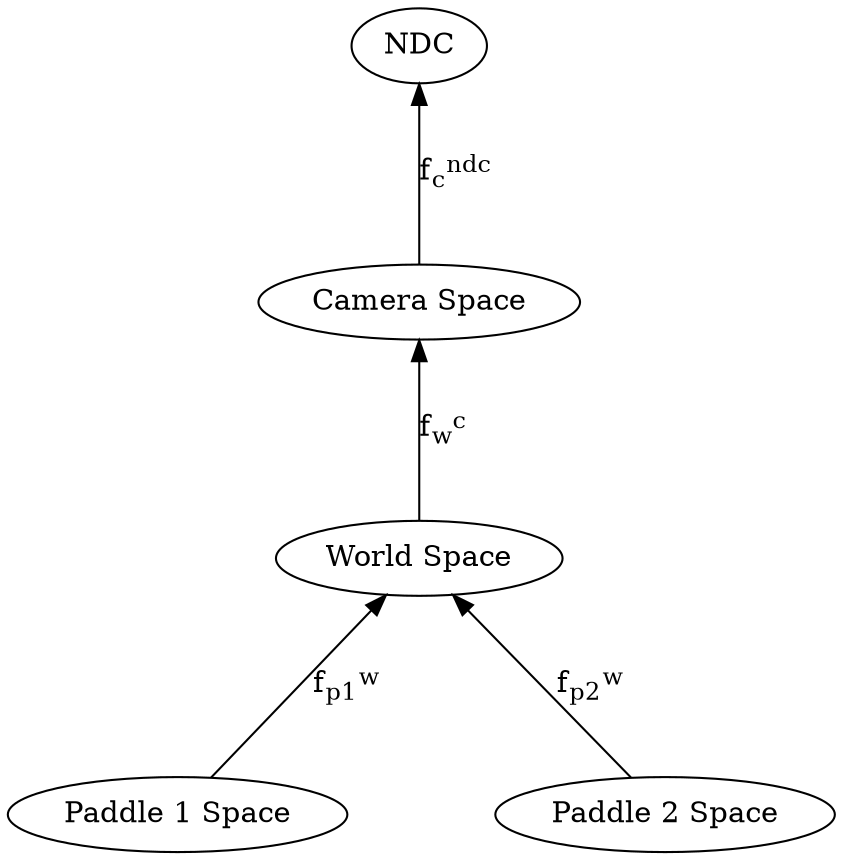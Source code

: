 digraph {
    rankdir="BT"
    nodesep=1
    ranksep=1
    "Paddle 1 Space" -> "World Space"[label=<f<SUB>p1</SUB><SUP>w</SUP>>,weight="0.2"];
    "Paddle 2 Space" -> "World Space"[label=<f<SUB>p2</SUB><SUP>w</SUP>>,weight="0.2"];
    "World Space" -> "Camera Space" [label=<f<SUB>w</SUB><SUP>c</SUP>>,weight="0.2"];
    "Camera Space" -> "NDC" [label=<f<SUB>c</SUB><SUP>ndc</SUP>>,weight="0.2"];
}
